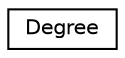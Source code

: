 digraph "Graphical Class Hierarchy"
{
  edge [fontname="Helvetica",fontsize="10",labelfontname="Helvetica",labelfontsize="10"];
  node [fontname="Helvetica",fontsize="10",shape=record];
  rankdir="LR";
  Node1 [label="Degree",height=0.2,width=0.4,color="black", fillcolor="white", style="filled",URL="$class_degree.html"];
}
